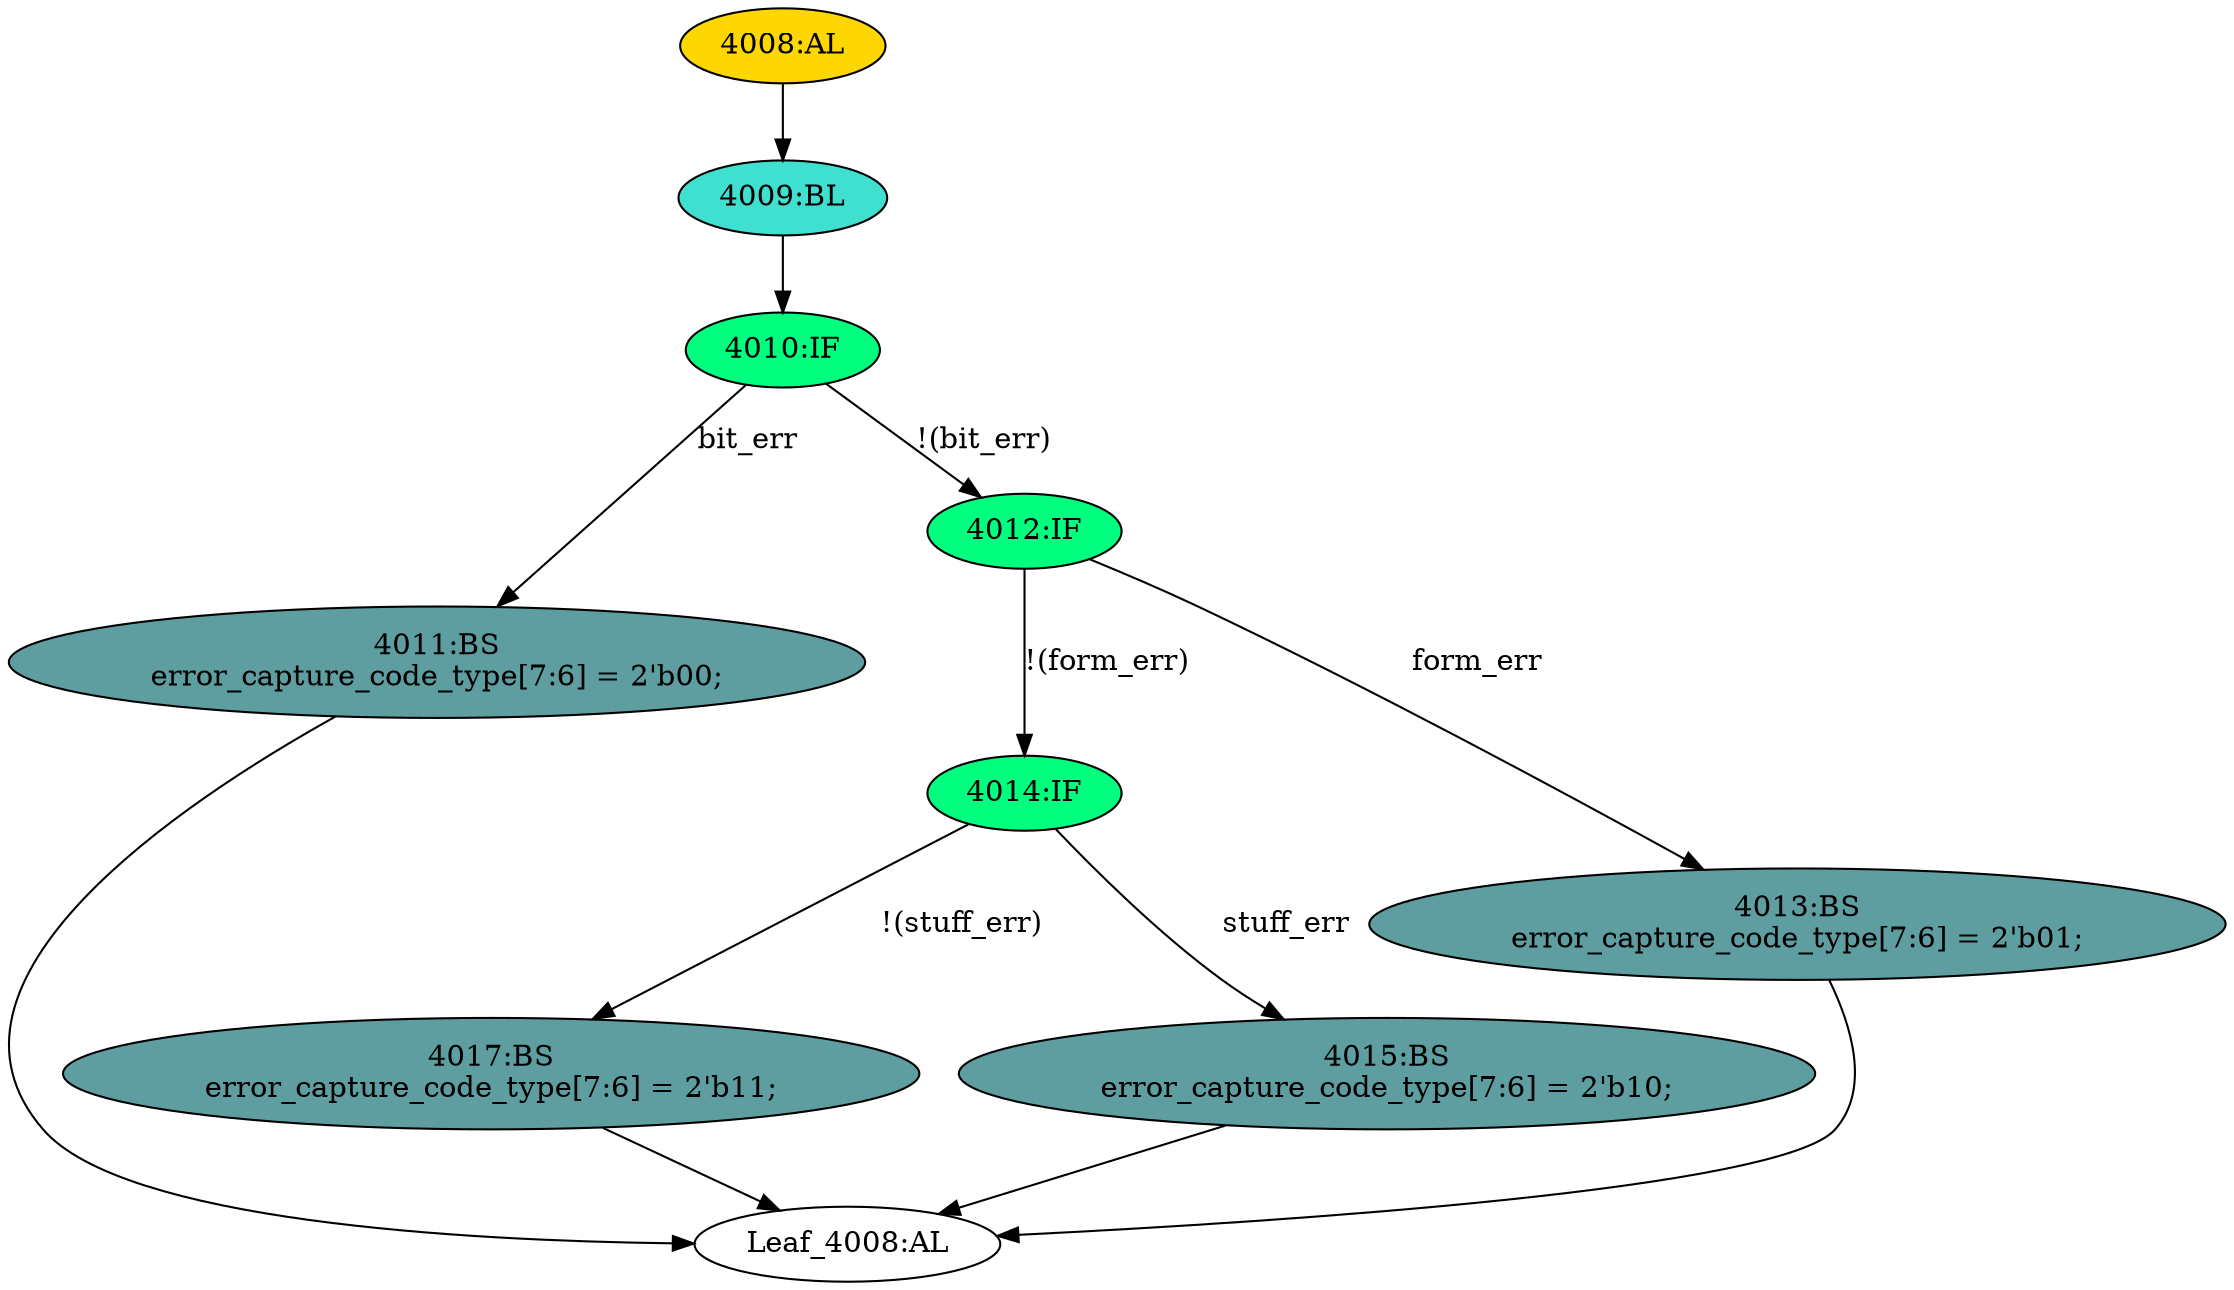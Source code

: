 strict digraph "" {
	node [label="\N"];
	"4008:AL"	 [ast="<pyverilog.vparser.ast.Always object at 0x7f44f6ae3e10>",
		clk_sens=False,
		fillcolor=gold,
		label="4008:AL",
		sens="['bit_err', 'form_err', 'stuff_err']",
		statements="[]",
		style=filled,
		typ=Always,
		use_var="['form_err', 'bit_err', 'stuff_err']"];
	"4009:BL"	 [ast="<pyverilog.vparser.ast.Block object at 0x7f44f6ae3dd0>",
		fillcolor=turquoise,
		label="4009:BL",
		statements="[]",
		style=filled,
		typ=Block];
	"4008:AL" -> "4009:BL"	 [cond="[]",
		lineno=None];
	"4010:IF"	 [ast="<pyverilog.vparser.ast.IfStatement object at 0x7f44f6ae3590>",
		fillcolor=springgreen,
		label="4010:IF",
		statements="[]",
		style=filled,
		typ=IfStatement];
	"4011:BS"	 [ast="<pyverilog.vparser.ast.BlockingSubstitution object at 0x7f44f6ae3350>",
		fillcolor=cadetblue,
		label="4011:BS
error_capture_code_type[7:6] = 2'b00;",
		statements="[<pyverilog.vparser.ast.BlockingSubstitution object at 0x7f44f6ae3350>]",
		style=filled,
		typ=BlockingSubstitution];
	"4010:IF" -> "4011:BS"	 [cond="['bit_err']",
		label=bit_err,
		lineno=4010];
	"4012:IF"	 [ast="<pyverilog.vparser.ast.IfStatement object at 0x7f44f6ae35d0>",
		fillcolor=springgreen,
		label="4012:IF",
		statements="[]",
		style=filled,
		typ=IfStatement];
	"4010:IF" -> "4012:IF"	 [cond="['bit_err']",
		label="!(bit_err)",
		lineno=4010];
	"4014:IF"	 [ast="<pyverilog.vparser.ast.IfStatement object at 0x7f44f6ae3610>",
		fillcolor=springgreen,
		label="4014:IF",
		statements="[]",
		style=filled,
		typ=IfStatement];
	"4017:BS"	 [ast="<pyverilog.vparser.ast.BlockingSubstitution object at 0x7f44f6ae3650>",
		fillcolor=cadetblue,
		label="4017:BS
error_capture_code_type[7:6] = 2'b11;",
		statements="[<pyverilog.vparser.ast.BlockingSubstitution object at 0x7f44f6ae3650>]",
		style=filled,
		typ=BlockingSubstitution];
	"4014:IF" -> "4017:BS"	 [cond="['stuff_err']",
		label="!(stuff_err)",
		lineno=4014];
	"4015:BS"	 [ast="<pyverilog.vparser.ast.BlockingSubstitution object at 0x7f44f6ae3890>",
		fillcolor=cadetblue,
		label="4015:BS
error_capture_code_type[7:6] = 2'b10;",
		statements="[<pyverilog.vparser.ast.BlockingSubstitution object at 0x7f44f6ae3890>]",
		style=filled,
		typ=BlockingSubstitution];
	"4014:IF" -> "4015:BS"	 [cond="['stuff_err']",
		label=stuff_err,
		lineno=4014];
	"Leaf_4008:AL"	 [def_var="['error_capture_code_type']",
		label="Leaf_4008:AL"];
	"4011:BS" -> "Leaf_4008:AL"	 [cond="[]",
		lineno=None];
	"4013:BS"	 [ast="<pyverilog.vparser.ast.BlockingSubstitution object at 0x7f44f6ae3b10>",
		fillcolor=cadetblue,
		label="4013:BS
error_capture_code_type[7:6] = 2'b01;",
		statements="[<pyverilog.vparser.ast.BlockingSubstitution object at 0x7f44f6ae3b10>]",
		style=filled,
		typ=BlockingSubstitution];
	"4013:BS" -> "Leaf_4008:AL"	 [cond="[]",
		lineno=None];
	"4017:BS" -> "Leaf_4008:AL"	 [cond="[]",
		lineno=None];
	"4012:IF" -> "4014:IF"	 [cond="['form_err']",
		label="!(form_err)",
		lineno=4012];
	"4012:IF" -> "4013:BS"	 [cond="['form_err']",
		label=form_err,
		lineno=4012];
	"4009:BL" -> "4010:IF"	 [cond="[]",
		lineno=None];
	"4015:BS" -> "Leaf_4008:AL"	 [cond="[]",
		lineno=None];
}
